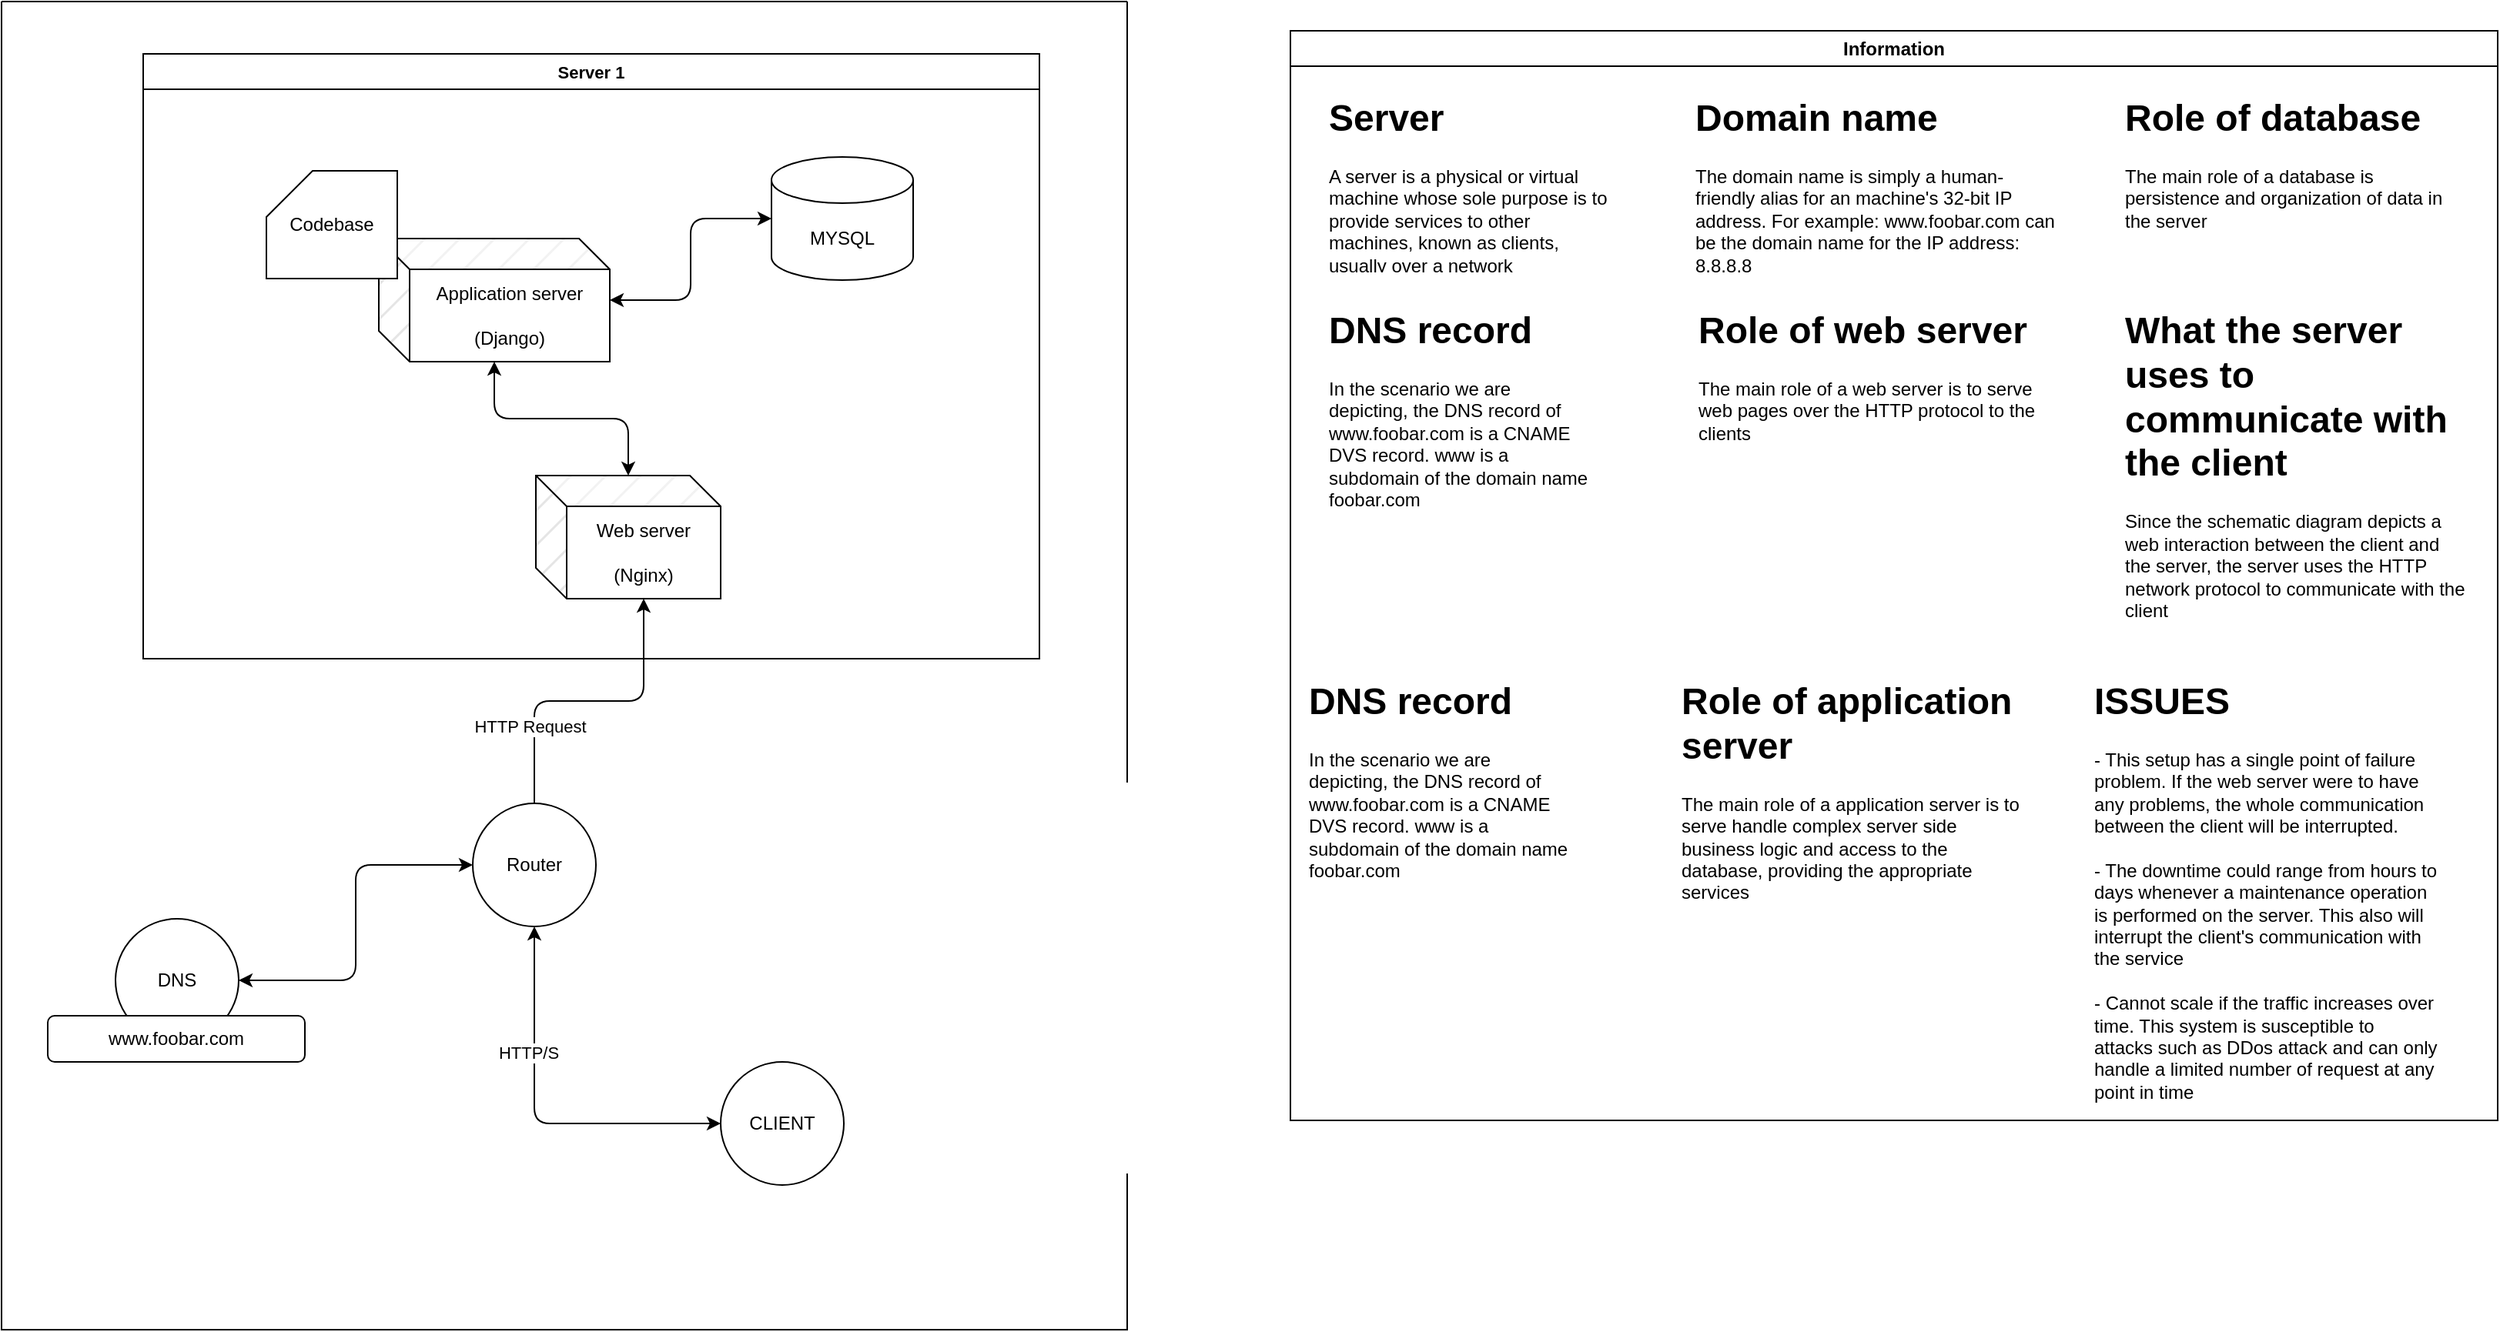 <mxfile compressed="true" version="21.1.1" type="github" pages="3"><diagram name="simple_web_stack" id="Zk0t-JC8fuV6y8V5xoAU"><mxGraphModel dx="880" dy="1581" grid="0" gridSize="10" guides="1" tooltips="1" connect="1" arrows="1" fold="1" page="1" pageScale="1" pageWidth="850" pageHeight="1100" math="0" shadow="0"><root><mxCell id="0"/><mxCell id="1" parent="0"/><mxCell id="9bGchT1JOsIv0tG_WcHA-78" value="Information" style="swimlane;whiteSpace=wrap;html=1;autosize=1;resizeWidth=0;resizeHeight=1;" parent="1" vertex="1"><mxGeometry x="938" y="-84" width="784" height="708" as="geometry"/></mxCell><mxCell id="9bGchT1JOsIv0tG_WcHA-79" value="&lt;h1&gt;Server&lt;/h1&gt;&lt;p&gt;A server is a physical or virtual machine whose sole purpose is to provide services to other machines, known as clients, usually over a network&lt;br&gt;&lt;/p&gt;" style="text;html=1;strokeColor=none;fillColor=none;spacing=5;spacingTop=-20;whiteSpace=wrap;overflow=hidden;rounded=0;" parent="9bGchT1JOsIv0tG_WcHA-78" vertex="1"><mxGeometry x="20" y="37" width="190" height="120" as="geometry"/></mxCell><mxCell id="9bGchT1JOsIv0tG_WcHA-80" value="&lt;h1&gt;Domain name&lt;br&gt;&lt;/h1&gt;&lt;p&gt;The domain name is simply a human-friendly alias for an machine's 32-bit IP address. For example: www.foobar.com can be the domain name for the IP address: 8.8.8.8&lt;br&gt;&lt;/p&gt;" style="text;html=1;strokeColor=none;fillColor=none;spacing=5;spacingTop=-20;whiteSpace=wrap;overflow=hidden;rounded=0;autosize=1;" parent="9bGchT1JOsIv0tG_WcHA-78" vertex="1"><mxGeometry x="258" y="37" width="245" height="120" as="geometry"/></mxCell><mxCell id="9bGchT1JOsIv0tG_WcHA-81" value="&lt;h1&gt;DNS record&lt;br&gt;&lt;/h1&gt;In the scenario we are depicting, the DNS record of www.foobar.com is a CNAME DVS record. www is a subdomain of the domain name foobar.com" style="text;html=1;strokeColor=none;fillColor=none;spacing=5;spacingTop=-20;whiteSpace=wrap;overflow=hidden;rounded=0;autosize=1;" parent="9bGchT1JOsIv0tG_WcHA-78" vertex="1"><mxGeometry x="20" y="175" width="179" height="146" as="geometry"/></mxCell><mxCell id="9bGchT1JOsIv0tG_WcHA-82" value="&lt;h1&gt;Role of web server&lt;br&gt;&lt;/h1&gt;The main role of a web server is to serve web pages over the HTTP protocol to the clients" style="text;html=1;strokeColor=none;fillColor=none;spacing=5;spacingTop=-20;whiteSpace=wrap;overflow=hidden;rounded=0;autosize=1;resizeHeight=1;" parent="9bGchT1JOsIv0tG_WcHA-78" vertex="1"><mxGeometry x="260" y="175" width="242" height="112" as="geometry"/></mxCell><mxCell id="9bGchT1JOsIv0tG_WcHA-83" value="&lt;h1&gt;DNS record&lt;br&gt;&lt;/h1&gt;In the scenario we are depicting, the DNS record of www.foobar.com is a CNAME DVS record. www is a subdomain of the domain name foobar.com" style="text;html=1;strokeColor=none;fillColor=none;spacing=5;spacingTop=-20;whiteSpace=wrap;overflow=hidden;rounded=0;autosize=1;" parent="9bGchT1JOsIv0tG_WcHA-78" vertex="1"><mxGeometry x="7" y="416" width="179" height="146" as="geometry"/></mxCell><mxCell id="9bGchT1JOsIv0tG_WcHA-84" value="&lt;h1&gt;Role of application server&lt;br&gt;&lt;/h1&gt;The main role of a application server is to serve handle complex server side business logic and access to the database, providing the appropriate services" style="text;html=1;strokeColor=none;fillColor=none;spacing=5;spacingTop=-20;whiteSpace=wrap;overflow=hidden;rounded=0;autosize=1;resizeHeight=1;fixedWidth=1;" parent="9bGchT1JOsIv0tG_WcHA-78" vertex="1"><mxGeometry x="249" y="416" width="231" height="158" as="geometry"/></mxCell><mxCell id="9bGchT1JOsIv0tG_WcHA-85" value="&lt;h1&gt;Role of database&lt;br&gt;&lt;/h1&gt;The main role of a database is persistence and organization of data in the server" style="text;html=1;strokeColor=none;fillColor=none;spacing=5;spacingTop=-20;whiteSpace=wrap;overflow=hidden;rounded=0;autosize=1;resizeHeight=1;fixedWidth=1;" parent="9bGchT1JOsIv0tG_WcHA-78" vertex="1"><mxGeometry x="537" y="37" width="231" height="100" as="geometry"/></mxCell><mxCell id="9bGchT1JOsIv0tG_WcHA-86" value="&lt;h1&gt;What the server uses to communicate with the client&lt;br&gt;&lt;/h1&gt;Since the schematic diagram depicts a web interaction between the client and the server, the server uses the HTTP network protocol to communicate with the client" style="text;html=1;strokeColor=none;fillColor=none;spacing=5;spacingTop=-20;whiteSpace=wrap;overflow=hidden;rounded=0;autosize=1;resizeHeight=1;fixedWidth=1;" parent="9bGchT1JOsIv0tG_WcHA-78" vertex="1"><mxGeometry x="537" y="175" width="231" height="215" as="geometry"/></mxCell><mxCell id="9bGchT1JOsIv0tG_WcHA-87" value="&lt;h1&gt;ISSUES&lt;br&gt;&lt;/h1&gt;&lt;div&gt;- This setup has a single point of failure problem. If the web server were to have any problems, the whole communication between the client will be interrupted.&lt;/div&gt;&lt;div&gt;&lt;br&gt;&lt;/div&gt;&lt;div&gt;- The downtime could range from hours to days whenever a maintenance operation is performed on the server. This also will interrupt the client's communication with the service&lt;/div&gt;&lt;div&gt;&lt;br&gt;&lt;/div&gt;&lt;div&gt;- Cannot scale if the traffic increases over time. This system is susceptible to attacks such as DDos attack and can only handle a limited number of request at any point in time&lt;br&gt;&lt;/div&gt;" style="text;html=1;strokeColor=none;fillColor=none;spacing=5;spacingTop=-20;whiteSpace=wrap;overflow=hidden;rounded=0;autosize=1;resizeHeight=1;fixedWidth=1;" parent="9bGchT1JOsIv0tG_WcHA-78" vertex="1"><mxGeometry x="517" y="416" width="231" height="287" as="geometry"/></mxCell><mxCell id="EEC7-VKyUUsiegIS-rsR-1" value="" style="swimlane;startSize=0;autosize=1;resizeWidth=1;resizeHeight=1;" parent="1" vertex="1"><mxGeometry x="101" y="-103" width="731" height="863" as="geometry"/></mxCell><mxCell id="EEC7-VKyUUsiegIS-rsR-2" value="" style="group" parent="EEC7-VKyUUsiegIS-rsR-1" vertex="1" connectable="0"><mxGeometry x="66" y="66" width="619" height="703" as="geometry"/></mxCell><mxCell id="pszhSUHn8kJoGB2AZ1gZ-8" style="edgeStyle=orthogonalEdgeStyle;shape=connector;rounded=1;orthogonalLoop=1;jettySize=auto;html=1;entryX=0;entryY=0;entryDx=70;entryDy=80;entryPerimeter=0;labelBackgroundColor=default;strokeColor=default;fontFamily=Helvetica;fontSize=11;fontColor=default;endArrow=classic;" parent="EEC7-VKyUUsiegIS-rsR-2" source="9bGchT1JOsIv0tG_WcHA-58" target="pszhSUHn8kJoGB2AZ1gZ-7" edge="1"><mxGeometry relative="1" as="geometry"/></mxCell><mxCell id="Y45E9UaRlxgGRHAY_6zK-2" value="HTTP Request" style="edgeLabel;html=1;align=center;verticalAlign=middle;resizable=0;points=[];fontSize=11;fontFamily=Helvetica;fontColor=default;" parent="pszhSUHn8kJoGB2AZ1gZ-8" vertex="1" connectable="0"><mxGeometry x="-0.507" y="3" relative="1" as="geometry"><mxPoint as="offset"/></mxGeometry></mxCell><mxCell id="9bGchT1JOsIv0tG_WcHA-58" value="Router" style="ellipse;whiteSpace=wrap;html=1;aspect=fixed;fillStyle=hatch;" parent="EEC7-VKyUUsiegIS-rsR-2" vertex="1"><mxGeometry x="240" y="455" width="80" height="80" as="geometry"/></mxCell><mxCell id="9bGchT1JOsIv0tG_WcHA-75" style="edgeStyle=orthogonalEdgeStyle;rounded=1;orthogonalLoop=1;jettySize=auto;html=1;exitX=1;exitY=0.5;exitDx=0;exitDy=0;entryX=0;entryY=0.5;entryDx=0;entryDy=0;startArrow=classic;startFill=1;" parent="EEC7-VKyUUsiegIS-rsR-2" source="9bGchT1JOsIv0tG_WcHA-59" target="9bGchT1JOsIv0tG_WcHA-58" edge="1"><mxGeometry relative="1" as="geometry"/></mxCell><mxCell id="9bGchT1JOsIv0tG_WcHA-59" value="DNS" style="ellipse;whiteSpace=wrap;html=1;aspect=fixed;fillStyle=hatch;" parent="EEC7-VKyUUsiegIS-rsR-2" vertex="1"><mxGeometry x="8" y="530" width="80" height="80" as="geometry"/></mxCell><mxCell id="9bGchT1JOsIv0tG_WcHA-76" value="" style="edgeStyle=orthogonalEdgeStyle;rounded=1;orthogonalLoop=1;jettySize=auto;html=1;startArrow=classic;startFill=1;" parent="EEC7-VKyUUsiegIS-rsR-2" source="9bGchT1JOsIv0tG_WcHA-63" target="9bGchT1JOsIv0tG_WcHA-58" edge="1"><mxGeometry relative="1" as="geometry"/></mxCell><mxCell id="Y45E9UaRlxgGRHAY_6zK-1" value="HTTP/S" style="edgeLabel;html=1;align=center;verticalAlign=middle;resizable=0;points=[];fontSize=11;fontFamily=Helvetica;fontColor=default;" parent="9bGchT1JOsIv0tG_WcHA-76" vertex="1" connectable="0"><mxGeometry x="0.342" y="4" relative="1" as="geometry"><mxPoint as="offset"/></mxGeometry></mxCell><mxCell id="9bGchT1JOsIv0tG_WcHA-63" value="CLIENT" style="ellipse;whiteSpace=wrap;html=1;aspect=fixed;fillStyle=solid;" parent="EEC7-VKyUUsiegIS-rsR-2" vertex="1"><mxGeometry x="401" y="623" width="80" height="80" as="geometry"/></mxCell><mxCell id="EEC7-VKyUUsiegIS-rsR-4" value="www.foobar.com" style="rounded=1;whiteSpace=wrap;html=1;" parent="EEC7-VKyUUsiegIS-rsR-2" vertex="1"><mxGeometry x="-36" y="593" width="167" height="30" as="geometry"/></mxCell><mxCell id="pszhSUHn8kJoGB2AZ1gZ-1" value="Server 1" style="swimlane;whiteSpace=wrap;html=1;fontFamily=Helvetica;fontSize=11;fontColor=default;" parent="EEC7-VKyUUsiegIS-rsR-2" vertex="1"><mxGeometry x="26" y="-32" width="582" height="393" as="geometry"/></mxCell><mxCell id="pszhSUHn8kJoGB2AZ1gZ-2" value="MYSQL" style="shape=cylinder3;whiteSpace=wrap;html=1;boundedLbl=1;backgroundOutline=1;size=15;fillStyle=solid;" parent="pszhSUHn8kJoGB2AZ1gZ-1" vertex="1"><mxGeometry x="408" y="67" width="92" height="80" as="geometry"/></mxCell><mxCell id="pszhSUHn8kJoGB2AZ1gZ-3" style="edgeStyle=orthogonalEdgeStyle;shape=connector;rounded=1;orthogonalLoop=1;jettySize=auto;html=1;labelBackgroundColor=default;strokeColor=default;fontFamily=Helvetica;fontSize=11;fontColor=default;endArrow=classic;startArrow=classic;startFill=1;" parent="pszhSUHn8kJoGB2AZ1gZ-1" source="pszhSUHn8kJoGB2AZ1gZ-4" target="pszhSUHn8kJoGB2AZ1gZ-2" edge="1"><mxGeometry relative="1" as="geometry"/></mxCell><mxCell id="pszhSUHn8kJoGB2AZ1gZ-4" value="&lt;div&gt;Application server&lt;br&gt;&lt;/div&gt;&lt;div&gt;&lt;br&gt;&lt;/div&gt;&lt;div&gt;(Django)&lt;br&gt;&lt;/div&gt;" style="shape=cube;whiteSpace=wrap;html=1;boundedLbl=1;backgroundOutline=1;darkOpacity=0.05;darkOpacity2=0.1;fillColor=default;fillStyle=hatch;" parent="pszhSUHn8kJoGB2AZ1gZ-1" vertex="1"><mxGeometry x="153" y="120" width="150" height="80" as="geometry"/></mxCell><mxCell id="pszhSUHn8kJoGB2AZ1gZ-5" value="Codebase" style="shape=card;whiteSpace=wrap;html=1;fillStyle=auto;" parent="pszhSUHn8kJoGB2AZ1gZ-1" vertex="1"><mxGeometry x="80" y="76" width="85" height="70" as="geometry"/></mxCell><mxCell id="pszhSUHn8kJoGB2AZ1gZ-6" style="edgeStyle=orthogonalEdgeStyle;shape=connector;rounded=1;orthogonalLoop=1;jettySize=auto;html=1;labelBackgroundColor=default;strokeColor=default;fontFamily=Helvetica;fontSize=11;fontColor=default;endArrow=classic;startArrow=classic;startFill=1;" parent="pszhSUHn8kJoGB2AZ1gZ-1" source="pszhSUHn8kJoGB2AZ1gZ-7" target="pszhSUHn8kJoGB2AZ1gZ-4" edge="1"><mxGeometry relative="1" as="geometry"/></mxCell><mxCell id="pszhSUHn8kJoGB2AZ1gZ-7" value="&lt;div&gt;Web server&lt;/div&gt;&lt;div&gt;&lt;br&gt;&lt;/div&gt;&lt;div&gt;(Nginx)&lt;br&gt;&lt;/div&gt;" style="shape=cube;whiteSpace=wrap;html=1;boundedLbl=1;backgroundOutline=1;darkOpacity=0.05;darkOpacity2=0.1;fillStyle=hatch;" parent="pszhSUHn8kJoGB2AZ1gZ-1" vertex="1"><mxGeometry x="255" y="274" width="120" height="80" as="geometry"/></mxCell></root></mxGraphModel></diagram><diagram id="3BLzwUbsLuuSNuG4D8NY" name="1-distributed_web_infrastructure"><mxGraphModel dx="5250" dy="3505" grid="0" gridSize="10" guides="0" tooltips="1" connect="1" arrows="1" fold="1" page="1" pageScale="1" pageWidth="850" pageHeight="1100" math="0" shadow="0"><root><mxCell id="0"/><mxCell id="1" parent="0"/><mxCell id="LgCvZeOGAzv5XyGxU_UT-30" value="Server " style="swimlane;horizontal=0;whiteSpace=wrap;html=1;rounded=1;autosize=1;rotatable=0;startSize=40;" parent="1" vertex="1"><mxGeometry x="-543" y="-555" width="1566" height="839" as="geometry"/></mxCell><mxCell id="LgCvZeOGAzv5XyGxU_UT-43" style="edgeStyle=orthogonalEdgeStyle;rounded=1;orthogonalLoop=1;jettySize=auto;html=1;exitX=0.5;exitY=0;exitDx=0;exitDy=0;entryX=0;entryY=0;entryDx=70;entryDy=80;entryPerimeter=0;startArrow=classic;startFill=1;dashed=1;strokeWidth=2;" parent="LgCvZeOGAzv5XyGxU_UT-30" source="LgCvZeOGAzv5XyGxU_UT-41" target="Qo4drJKKF6jJ4xhuQ-Ev-31" edge="1"><mxGeometry relative="1" as="geometry"><mxPoint x="1268.048" y="477" as="targetPoint"/></mxGeometry></mxCell><mxCell id="Qo4drJKKF6jJ4xhuQ-Ev-41" style="edgeStyle=orthogonalEdgeStyle;shape=connector;rounded=1;orthogonalLoop=1;jettySize=auto;html=1;entryX=0;entryY=0;entryDx=70;entryDy=80;entryPerimeter=0;labelBackgroundColor=default;strokeColor=default;fontFamily=Helvetica;fontSize=11;fontColor=default;endArrow=classic;strokeWidth=2;" parent="LgCvZeOGAzv5XyGxU_UT-30" source="LgCvZeOGAzv5XyGxU_UT-41" target="Qo4drJKKF6jJ4xhuQ-Ev-40" edge="1"><mxGeometry relative="1" as="geometry"/></mxCell><mxCell id="LgCvZeOGAzv5XyGxU_UT-41" value="Load balancer" style="swimlane;whiteSpace=wrap;html=1;" parent="LgCvZeOGAzv5XyGxU_UT-30" vertex="1"><mxGeometry x="745" y="651" width="200" height="122" as="geometry"/></mxCell><mxCell id="Qo4drJKKF6jJ4xhuQ-Ev-2" value="HAProxy" style="text;html=1;align=center;verticalAlign=middle;resizable=0;points=[];autosize=1;strokeColor=none;fillColor=none;fontSize=11;fontFamily=Helvetica;fontColor=default;" parent="LgCvZeOGAzv5XyGxU_UT-41" vertex="1"><mxGeometry x="58.5" y="57" width="61" height="25" as="geometry"/></mxCell><mxCell id="Qo4drJKKF6jJ4xhuQ-Ev-4" value="Secondary Server (Inactive)" style="swimlane;whiteSpace=wrap;html=1;fontFamily=Helvetica;fontSize=11;fontColor=default;" parent="LgCvZeOGAzv5XyGxU_UT-30" vertex="1"><mxGeometry x="902" y="97" width="582" height="393" as="geometry"/></mxCell><mxCell id="Qo4drJKKF6jJ4xhuQ-Ev-12" value="MYSQL" style="shape=cylinder3;whiteSpace=wrap;html=1;boundedLbl=1;backgroundOutline=1;size=15;" parent="Qo4drJKKF6jJ4xhuQ-Ev-4" vertex="1"><mxGeometry x="408" y="67" width="92" height="80" as="geometry"/></mxCell><mxCell id="Qo4drJKKF6jJ4xhuQ-Ev-33" style="edgeStyle=orthogonalEdgeStyle;shape=connector;rounded=1;orthogonalLoop=1;jettySize=auto;html=1;labelBackgroundColor=default;strokeColor=default;fontFamily=Helvetica;fontSize=11;fontColor=default;endArrow=classic;startArrow=classic;startFill=1;" parent="Qo4drJKKF6jJ4xhuQ-Ev-4" source="Qo4drJKKF6jJ4xhuQ-Ev-29" target="Qo4drJKKF6jJ4xhuQ-Ev-12" edge="1"><mxGeometry relative="1" as="geometry"/></mxCell><mxCell id="Qo4drJKKF6jJ4xhuQ-Ev-29" value="&lt;div&gt;Application server&lt;br&gt;&lt;/div&gt;" style="shape=cube;whiteSpace=wrap;html=1;boundedLbl=1;backgroundOutline=1;darkOpacity=0.05;darkOpacity2=0.1;" parent="Qo4drJKKF6jJ4xhuQ-Ev-4" vertex="1"><mxGeometry x="153" y="120" width="150" height="80" as="geometry"/></mxCell><mxCell id="Qo4drJKKF6jJ4xhuQ-Ev-30" value="Codebase" style="shape=card;whiteSpace=wrap;html=1;" parent="Qo4drJKKF6jJ4xhuQ-Ev-4" vertex="1"><mxGeometry x="80" y="76" width="85" height="70" as="geometry"/></mxCell><mxCell id="Qo4drJKKF6jJ4xhuQ-Ev-32" style="edgeStyle=orthogonalEdgeStyle;shape=connector;rounded=1;orthogonalLoop=1;jettySize=auto;html=1;labelBackgroundColor=default;strokeColor=default;fontFamily=Helvetica;fontSize=11;fontColor=default;endArrow=classic;startArrow=classic;startFill=1;" parent="Qo4drJKKF6jJ4xhuQ-Ev-4" source="Qo4drJKKF6jJ4xhuQ-Ev-31" target="Qo4drJKKF6jJ4xhuQ-Ev-29" edge="1"><mxGeometry relative="1" as="geometry"/></mxCell><mxCell id="Qo4drJKKF6jJ4xhuQ-Ev-31" value="&lt;div&gt;Web server&lt;/div&gt;" style="shape=cube;whiteSpace=wrap;html=1;boundedLbl=1;backgroundOutline=1;darkOpacity=0.05;darkOpacity2=0.1;" parent="Qo4drJKKF6jJ4xhuQ-Ev-4" vertex="1"><mxGeometry x="255" y="274" width="120" height="80" as="geometry"/></mxCell><mxCell id="Qo4drJKKF6jJ4xhuQ-Ev-34" value="Primary Server (Active)" style="swimlane;whiteSpace=wrap;html=1;fontFamily=Helvetica;fontSize=11;fontColor=default;startSize=23;" parent="LgCvZeOGAzv5XyGxU_UT-30" vertex="1"><mxGeometry x="106" y="83" width="582" height="393" as="geometry"/></mxCell><mxCell id="Qo4drJKKF6jJ4xhuQ-Ev-35" value="MYSQL" style="shape=cylinder3;whiteSpace=wrap;html=1;boundedLbl=1;backgroundOutline=1;size=15;fillStyle=solid;" parent="Qo4drJKKF6jJ4xhuQ-Ev-34" vertex="1"><mxGeometry x="408" y="67" width="92" height="80" as="geometry"/></mxCell><mxCell id="Qo4drJKKF6jJ4xhuQ-Ev-36" style="edgeStyle=orthogonalEdgeStyle;shape=connector;rounded=1;orthogonalLoop=1;jettySize=auto;html=1;labelBackgroundColor=default;strokeColor=default;fontFamily=Helvetica;fontSize=11;fontColor=default;endArrow=classic;startArrow=classic;startFill=1;" parent="Qo4drJKKF6jJ4xhuQ-Ev-34" source="Qo4drJKKF6jJ4xhuQ-Ev-37" target="Qo4drJKKF6jJ4xhuQ-Ev-35" edge="1"><mxGeometry relative="1" as="geometry"/></mxCell><mxCell id="Qo4drJKKF6jJ4xhuQ-Ev-37" value="&lt;div&gt;Application server&lt;br&gt;&lt;/div&gt;" style="shape=cube;whiteSpace=wrap;html=1;boundedLbl=1;backgroundOutline=1;darkOpacity=0.05;darkOpacity2=0.1;" parent="Qo4drJKKF6jJ4xhuQ-Ev-34" vertex="1"><mxGeometry x="153" y="120" width="150" height="80" as="geometry"/></mxCell><mxCell id="Qo4drJKKF6jJ4xhuQ-Ev-38" value="Codebase" style="shape=card;whiteSpace=wrap;html=1;fillStyle=solid;" parent="Qo4drJKKF6jJ4xhuQ-Ev-34" vertex="1"><mxGeometry x="80" y="76" width="85" height="70" as="geometry"/></mxCell><mxCell id="Qo4drJKKF6jJ4xhuQ-Ev-39" style="edgeStyle=orthogonalEdgeStyle;shape=connector;rounded=1;orthogonalLoop=1;jettySize=auto;html=1;labelBackgroundColor=default;strokeColor=default;fontFamily=Helvetica;fontSize=11;fontColor=default;endArrow=classic;startArrow=classic;startFill=1;" parent="Qo4drJKKF6jJ4xhuQ-Ev-34" source="Qo4drJKKF6jJ4xhuQ-Ev-40" target="Qo4drJKKF6jJ4xhuQ-Ev-37" edge="1"><mxGeometry relative="1" as="geometry"/></mxCell><mxCell id="Qo4drJKKF6jJ4xhuQ-Ev-40" value="&lt;div&gt;Web server&lt;/div&gt;" style="shape=cube;whiteSpace=wrap;html=1;boundedLbl=1;backgroundOutline=1;darkOpacity=0.05;darkOpacity2=0.1;fillStyle=hatch;" parent="Qo4drJKKF6jJ4xhuQ-Ev-34" vertex="1"><mxGeometry x="255" y="274" width="120" height="80" as="geometry"/></mxCell><mxCell id="wYdQzl1c6dJECem2Cj0M-4" style="edgeStyle=orthogonalEdgeStyle;shape=connector;rounded=1;orthogonalLoop=1;jettySize=auto;html=1;labelBackgroundColor=default;strokeColor=default;fontFamily=Helvetica;fontSize=11;fontColor=default;endArrow=classic;entryX=0.5;entryY=1;entryDx=0;entryDy=0;" parent="1" source="wYdQzl1c6dJECem2Cj0M-1" target="LgCvZeOGAzv5XyGxU_UT-41" edge="1"><mxGeometry relative="1" as="geometry"><mxPoint x="290" y="398" as="targetPoint"/></mxGeometry></mxCell><mxCell id="oEWqPdd-cIU6blDZEb1k-2" value="HTTP Request" style="edgeLabel;html=1;align=center;verticalAlign=middle;resizable=0;points=[];fontSize=11;fontFamily=Helvetica;fontColor=default;" parent="wYdQzl1c6dJECem2Cj0M-4" vertex="1" connectable="0"><mxGeometry x="-0.228" relative="1" as="geometry"><mxPoint as="offset"/></mxGeometry></mxCell><mxCell id="wYdQzl1c6dJECem2Cj0M-1" value="Router" style="ellipse;whiteSpace=wrap;html=1;aspect=fixed;fillStyle=hatch;" parent="1" vertex="1"><mxGeometry x="262" y="517" width="80" height="80" as="geometry"/></mxCell><mxCell id="wYdQzl1c6dJECem2Cj0M-7" style="edgeStyle=orthogonalEdgeStyle;shape=connector;rounded=1;orthogonalLoop=1;jettySize=auto;html=1;labelBackgroundColor=default;strokeColor=default;fontFamily=Helvetica;fontSize=11;fontColor=default;endArrow=classic;" parent="1" source="wYdQzl1c6dJECem2Cj0M-2" target="wYdQzl1c6dJECem2Cj0M-1" edge="1"><mxGeometry relative="1" as="geometry"><Array as="points"><mxPoint x="53" y="557"/></Array></mxGeometry></mxCell><mxCell id="oEWqPdd-cIU6blDZEb1k-1" value="DNS lookup" style="edgeLabel;html=1;align=center;verticalAlign=middle;resizable=0;points=[];fontSize=11;fontFamily=Helvetica;fontColor=default;" parent="wYdQzl1c6dJECem2Cj0M-7" vertex="1" connectable="0"><mxGeometry x="0.174" relative="1" as="geometry"><mxPoint as="offset"/></mxGeometry></mxCell><mxCell id="wYdQzl1c6dJECem2Cj0M-2" value="DNS" style="ellipse;whiteSpace=wrap;html=1;aspect=fixed;fillStyle=hatch;" parent="1" vertex="1"><mxGeometry x="13" y="681" width="80" height="80" as="geometry"/></mxCell><mxCell id="wYdQzl1c6dJECem2Cj0M-6" style="edgeStyle=orthogonalEdgeStyle;shape=connector;rounded=1;orthogonalLoop=1;jettySize=auto;html=1;entryX=0.5;entryY=1;entryDx=0;entryDy=0;labelBackgroundColor=default;strokeColor=default;fontFamily=Helvetica;fontSize=11;fontColor=default;endArrow=classic;" parent="1" source="wYdQzl1c6dJECem2Cj0M-3" target="wYdQzl1c6dJECem2Cj0M-1" edge="1"><mxGeometry relative="1" as="geometry"/></mxCell><mxCell id="vxOTQO6jhj09wczFw2kP-1" value="HTTP/S" style="edgeLabel;html=1;align=center;verticalAlign=middle;resizable=0;points=[];fontSize=11;fontFamily=Helvetica;fontColor=default;" parent="wYdQzl1c6dJECem2Cj0M-6" vertex="1" connectable="0"><mxGeometry x="0.09" y="-1" relative="1" as="geometry"><mxPoint y="-1" as="offset"/></mxGeometry></mxCell><mxCell id="wYdQzl1c6dJECem2Cj0M-3" value="CLIENT" style="ellipse;whiteSpace=wrap;html=1;aspect=fixed;" parent="1" vertex="1"><mxGeometry x="406" y="774" width="80" height="80" as="geometry"/></mxCell><mxCell id="Qo4drJKKF6jJ4xhuQ-Ev-1" value="www.foobar.com" style="rounded=1;whiteSpace=wrap;html=1;" parent="1" vertex="1"><mxGeometry x="-30.5" y="746" width="167" height="30" as="geometry"/></mxCell><mxCell id="Qo4drJKKF6jJ4xhuQ-Ev-3" value="Information" style="swimlane;whiteSpace=wrap;html=1;fontFamily=Helvetica;fontSize=11;fontColor=default;" parent="1" vertex="1"><mxGeometry x="1110" y="-543" width="710" height="1144" as="geometry"/></mxCell><mxCell id="Qo4drJKKF6jJ4xhuQ-Ev-26" value="&lt;div&gt;In this schema diagram, I added two servers, each with a database (MYSQL),&amp;nbsp; web server (Nginx), application server (Django) with a code base. I added a load balancer (HAproxy) to programmatically distribute the network traffic between the servers in a manner that ensures an optimal distribution of work load on each server at a point in time. I have setup a Active-passive load balancing strategy.&lt;br&gt;&lt;/div&gt;&lt;div&gt;&lt;br&gt;&lt;/div&gt;&lt;div&gt;For a start, in this simple setup, I am deploying the predictive scheduling strategy for the load balancer. This is because, I am deploying a database cluster, where one of the server is a primary or master and the other is a replicate set of the database. The second server (secondary) is a slave that serves as a fail-safe server for the primary server. Should there be an issues with the primary server, using the predictive load balancing strategy, the load will be directed to the secondary server&lt;/div&gt;&lt;div&gt;&lt;br&gt;&lt;/div&gt;&lt;div&gt;In this setup, there are no firewall and no SSL certificates to protect the client. So this setup is susceptible to attacks such as man-in-the-middle attack. Also since there's no monitoring, if something were to happen to any of the servers, since we are deploying the predictive load balancing strategy, the load balancer will redirect traffic to the other server, but it will be difficult for us to know when this happens unless the server is checked.&lt;/div&gt;&lt;div&gt;&lt;br&gt;&lt;/div&gt;&lt;div&gt;An advantage of this setup is that there is an improvement made in handling the single point of failure problem. This is true for the server using the load balancer and also for the database, which is a cluster. The cluster is a Master-slave setup, hence the secondary database hold redundant data and keeps in sync with the primary database, acting as a fail-safe should any issue occur&lt;br&gt;&lt;/div&gt;&lt;div&gt;&lt;br&gt;&lt;/div&gt;&lt;div&gt;&lt;br&gt;&lt;/div&gt;" style="text;html=1;strokeColor=none;fillColor=none;align=left;verticalAlign=top;whiteSpace=wrap;rounded=0;fontSize=11;fontFamily=Helvetica;fontColor=default;" parent="Qo4drJKKF6jJ4xhuQ-Ev-3" vertex="1"><mxGeometry x="54" y="94" width="526" height="402" as="geometry"/></mxCell></root></mxGraphModel></diagram><diagram id="RCLEH1GKG6hdiH_qZmEE" name="Page-3"><mxGraphModel dx="4633" dy="2703" grid="0" gridSize="10" guides="1" tooltips="1" connect="1" arrows="1" fold="1" page="1" pageScale="1" pageWidth="850" pageHeight="1100" math="0" shadow="0"><root><mxCell id="0"/><mxCell id="1" parent="0"/><mxCell id="Ge9n5VmUjWLiK9dXp7rB-1" value="mo" style="swimlane;horizontal=0;whiteSpace=wrap;html=1;rounded=1;autosize=1;rotatable=0;startSize=40;" vertex="1" parent="1"><mxGeometry x="-945" y="-718" width="1939" height="939" as="geometry"/></mxCell><mxCell id="Ge9n5VmUjWLiK9dXp7rB-2" style="edgeStyle=orthogonalEdgeStyle;rounded=1;orthogonalLoop=1;jettySize=auto;html=1;exitX=0.5;exitY=0;exitDx=0;exitDy=0;entryX=0;entryY=0;entryDx=70;entryDy=80;entryPerimeter=0;startArrow=classic;startFill=1;dashed=1;strokeWidth=2;" edge="1" parent="Ge9n5VmUjWLiK9dXp7rB-1" source="Ge9n5VmUjWLiK9dXp7rB-4" target="Ge9n5VmUjWLiK9dXp7rB-12"><mxGeometry relative="1" as="geometry"><mxPoint x="1268.048" y="477" as="targetPoint"/></mxGeometry></mxCell><mxCell id="Ge9n5VmUjWLiK9dXp7rB-47" style="edgeStyle=orthogonalEdgeStyle;rounded=1;orthogonalLoop=1;jettySize=auto;html=1;entryX=0;entryY=0;entryDx=70;entryDy=80;entryPerimeter=0;strokeWidth=2;" edge="1" parent="Ge9n5VmUjWLiK9dXp7rB-1" source="Ge9n5VmUjWLiK9dXp7rB-4" target="Ge9n5VmUjWLiK9dXp7rB-38"><mxGeometry relative="1" as="geometry"/></mxCell><mxCell id="Ge9n5VmUjWLiK9dXp7rB-4" value="Load balancer" style="swimlane;whiteSpace=wrap;html=1;fillStyle=hatch;" vertex="1" parent="Ge9n5VmUjWLiK9dXp7rB-1"><mxGeometry x="845" y="817" width="200" height="122" as="geometry"/></mxCell><mxCell id="Ge9n5VmUjWLiK9dXp7rB-5" value="HAProxy" style="text;html=1;align=center;verticalAlign=middle;resizable=0;points=[];autosize=1;strokeColor=none;fillColor=none;fontSize=11;fontFamily=Helvetica;fontColor=default;" vertex="1" parent="Ge9n5VmUjWLiK9dXp7rB-4"><mxGeometry x="58.5" y="57" width="61" height="25" as="geometry"/></mxCell><mxCell id="Ge9n5VmUjWLiK9dXp7rB-6" value="Secondary Server (Inactive)" style="swimlane;whiteSpace=wrap;html=1;fontFamily=Helvetica;fontSize=11;fontColor=default;" vertex="1" parent="Ge9n5VmUjWLiK9dXp7rB-1"><mxGeometry x="690" y="97" width="582" height="393" as="geometry"/></mxCell><mxCell id="Ge9n5VmUjWLiK9dXp7rB-7" value="MYSQL" style="shape=cylinder3;whiteSpace=wrap;html=1;boundedLbl=1;backgroundOutline=1;size=15;" vertex="1" parent="Ge9n5VmUjWLiK9dXp7rB-6"><mxGeometry x="408" y="67" width="92" height="80" as="geometry"/></mxCell><mxCell id="Ge9n5VmUjWLiK9dXp7rB-8" style="edgeStyle=orthogonalEdgeStyle;shape=connector;rounded=1;orthogonalLoop=1;jettySize=auto;html=1;labelBackgroundColor=default;strokeColor=default;fontFamily=Helvetica;fontSize=11;fontColor=default;endArrow=classic;startArrow=classic;startFill=1;" edge="1" parent="Ge9n5VmUjWLiK9dXp7rB-6" source="Ge9n5VmUjWLiK9dXp7rB-9" target="Ge9n5VmUjWLiK9dXp7rB-7"><mxGeometry relative="1" as="geometry"/></mxCell><mxCell id="Ge9n5VmUjWLiK9dXp7rB-9" value="&lt;div&gt;Application server&lt;br&gt;&lt;/div&gt;" style="shape=cube;whiteSpace=wrap;html=1;boundedLbl=1;backgroundOutline=1;darkOpacity=0.05;darkOpacity2=0.1;" vertex="1" parent="Ge9n5VmUjWLiK9dXp7rB-6"><mxGeometry x="153" y="120" width="150" height="80" as="geometry"/></mxCell><mxCell id="Ge9n5VmUjWLiK9dXp7rB-10" value="Codebase" style="shape=card;whiteSpace=wrap;html=1;" vertex="1" parent="Ge9n5VmUjWLiK9dXp7rB-6"><mxGeometry x="80" y="76" width="85" height="70" as="geometry"/></mxCell><mxCell id="Ge9n5VmUjWLiK9dXp7rB-11" style="edgeStyle=orthogonalEdgeStyle;shape=connector;rounded=1;orthogonalLoop=1;jettySize=auto;html=1;labelBackgroundColor=default;strokeColor=default;fontFamily=Helvetica;fontSize=11;fontColor=default;endArrow=classic;startArrow=classic;startFill=1;" edge="1" parent="Ge9n5VmUjWLiK9dXp7rB-6" source="Ge9n5VmUjWLiK9dXp7rB-12" target="Ge9n5VmUjWLiK9dXp7rB-9"><mxGeometry relative="1" as="geometry"/></mxCell><mxCell id="Ge9n5VmUjWLiK9dXp7rB-12" value="&lt;div&gt;Web server&lt;/div&gt;" style="shape=cube;whiteSpace=wrap;html=1;boundedLbl=1;backgroundOutline=1;darkOpacity=0.05;darkOpacity2=0.1;" vertex="1" parent="Ge9n5VmUjWLiK9dXp7rB-6"><mxGeometry x="255" y="274" width="120" height="80" as="geometry"/></mxCell><mxCell id="Ge9n5VmUjWLiK9dXp7rB-32" value="Primary Server (Active)" style="swimlane;whiteSpace=wrap;html=1;fontFamily=Helvetica;fontSize=11;fontColor=default;startSize=23;" vertex="1" parent="Ge9n5VmUjWLiK9dXp7rB-1"><mxGeometry x="68" y="84" width="582" height="411" as="geometry"/></mxCell><mxCell id="Ge9n5VmUjWLiK9dXp7rB-33" value="MYSQL" style="shape=cylinder3;whiteSpace=wrap;html=1;boundedLbl=1;backgroundOutline=1;size=15;fillStyle=solid;" vertex="1" parent="Ge9n5VmUjWLiK9dXp7rB-32"><mxGeometry x="408" y="67" width="92" height="80" as="geometry"/></mxCell><mxCell id="Ge9n5VmUjWLiK9dXp7rB-34" style="edgeStyle=orthogonalEdgeStyle;shape=connector;rounded=1;orthogonalLoop=1;jettySize=auto;html=1;labelBackgroundColor=default;strokeColor=default;fontFamily=Helvetica;fontSize=11;fontColor=default;endArrow=classic;startArrow=classic;startFill=1;" edge="1" parent="Ge9n5VmUjWLiK9dXp7rB-32" source="Ge9n5VmUjWLiK9dXp7rB-35" target="Ge9n5VmUjWLiK9dXp7rB-33"><mxGeometry relative="1" as="geometry"/></mxCell><mxCell id="Ge9n5VmUjWLiK9dXp7rB-35" value="&lt;div&gt;Application server&lt;br&gt;&lt;/div&gt;" style="shape=cube;whiteSpace=wrap;html=1;boundedLbl=1;backgroundOutline=1;darkOpacity=0.05;darkOpacity2=0.1;" vertex="1" parent="Ge9n5VmUjWLiK9dXp7rB-32"><mxGeometry x="153" y="120" width="150" height="80" as="geometry"/></mxCell><mxCell id="Ge9n5VmUjWLiK9dXp7rB-36" value="Codebase" style="shape=card;whiteSpace=wrap;html=1;fillStyle=solid;" vertex="1" parent="Ge9n5VmUjWLiK9dXp7rB-32"><mxGeometry x="80" y="76" width="85" height="70" as="geometry"/></mxCell><mxCell id="Ge9n5VmUjWLiK9dXp7rB-37" style="edgeStyle=orthogonalEdgeStyle;shape=connector;rounded=1;orthogonalLoop=1;jettySize=auto;html=1;labelBackgroundColor=default;strokeColor=default;fontFamily=Helvetica;fontSize=11;fontColor=default;endArrow=classic;startArrow=classic;startFill=1;" edge="1" parent="Ge9n5VmUjWLiK9dXp7rB-32" source="Ge9n5VmUjWLiK9dXp7rB-38" target="Ge9n5VmUjWLiK9dXp7rB-35"><mxGeometry relative="1" as="geometry"/></mxCell><mxCell id="Ge9n5VmUjWLiK9dXp7rB-38" value="&lt;div&gt;Web server&lt;/div&gt;" style="shape=cube;whiteSpace=wrap;html=1;boundedLbl=1;backgroundOutline=1;darkOpacity=0.05;darkOpacity2=0.1;fillStyle=hatch;" vertex="1" parent="Ge9n5VmUjWLiK9dXp7rB-32"><mxGeometry x="255" y="274" width="120" height="80" as="geometry"/></mxCell><mxCell id="Ge9n5VmUjWLiK9dXp7rB-3" style="edgeStyle=orthogonalEdgeStyle;shape=connector;rounded=1;orthogonalLoop=1;jettySize=auto;html=1;entryX=0;entryY=0;entryDx=70;entryDy=80;entryPerimeter=0;labelBackgroundColor=default;strokeColor=default;fontFamily=Helvetica;fontSize=11;fontColor=default;endArrow=classic;strokeWidth=2;" edge="1" parent="Ge9n5VmUjWLiK9dXp7rB-1" source="Ge9n5VmUjWLiK9dXp7rB-4" target="Ge9n5VmUjWLiK9dXp7rB-45"><mxGeometry relative="1" as="geometry"><mxPoint x="1077.0" y="635" as="targetPoint"/></mxGeometry></mxCell><mxCell id="Ge9n5VmUjWLiK9dXp7rB-39" value="Primary Server (Active)" style="swimlane;whiteSpace=wrap;html=1;fontFamily=Helvetica;fontSize=11;fontColor=default;startSize=23;" vertex="1" parent="Ge9n5VmUjWLiK9dXp7rB-1"><mxGeometry x="1292" y="89" width="582" height="393" as="geometry"/></mxCell><mxCell id="Ge9n5VmUjWLiK9dXp7rB-40" value="MYSQL" style="shape=cylinder3;whiteSpace=wrap;html=1;boundedLbl=1;backgroundOutline=1;size=15;fillStyle=solid;" vertex="1" parent="Ge9n5VmUjWLiK9dXp7rB-39"><mxGeometry x="408" y="67" width="92" height="80" as="geometry"/></mxCell><mxCell id="Ge9n5VmUjWLiK9dXp7rB-41" style="edgeStyle=orthogonalEdgeStyle;shape=connector;rounded=1;orthogonalLoop=1;jettySize=auto;html=1;labelBackgroundColor=default;strokeColor=default;fontFamily=Helvetica;fontSize=11;fontColor=default;endArrow=classic;startArrow=classic;startFill=1;" edge="1" parent="Ge9n5VmUjWLiK9dXp7rB-39" source="Ge9n5VmUjWLiK9dXp7rB-42" target="Ge9n5VmUjWLiK9dXp7rB-40"><mxGeometry relative="1" as="geometry"/></mxCell><mxCell id="Ge9n5VmUjWLiK9dXp7rB-42" value="&lt;div&gt;Application server&lt;br&gt;&lt;/div&gt;" style="shape=cube;whiteSpace=wrap;html=1;boundedLbl=1;backgroundOutline=1;darkOpacity=0.05;darkOpacity2=0.1;" vertex="1" parent="Ge9n5VmUjWLiK9dXp7rB-39"><mxGeometry x="153" y="120" width="150" height="80" as="geometry"/></mxCell><mxCell id="Ge9n5VmUjWLiK9dXp7rB-43" value="Codebase" style="shape=card;whiteSpace=wrap;html=1;fillStyle=solid;" vertex="1" parent="Ge9n5VmUjWLiK9dXp7rB-39"><mxGeometry x="80" y="76" width="85" height="70" as="geometry"/></mxCell><mxCell id="Ge9n5VmUjWLiK9dXp7rB-44" style="edgeStyle=orthogonalEdgeStyle;shape=connector;rounded=1;orthogonalLoop=1;jettySize=auto;html=1;labelBackgroundColor=default;strokeColor=default;fontFamily=Helvetica;fontSize=11;fontColor=default;endArrow=classic;startArrow=classic;startFill=1;" edge="1" parent="Ge9n5VmUjWLiK9dXp7rB-39" source="Ge9n5VmUjWLiK9dXp7rB-45" target="Ge9n5VmUjWLiK9dXp7rB-42"><mxGeometry relative="1" as="geometry"/></mxCell><mxCell id="Ge9n5VmUjWLiK9dXp7rB-45" value="&lt;div&gt;Web server&lt;/div&gt;" style="shape=cube;whiteSpace=wrap;html=1;boundedLbl=1;backgroundOutline=1;darkOpacity=0.05;darkOpacity2=0.1;fillStyle=hatch;" vertex="1" parent="Ge9n5VmUjWLiK9dXp7rB-39"><mxGeometry x="255" y="274" width="120" height="80" as="geometry"/></mxCell><mxCell id="Ge9n5VmUjWLiK9dXp7rB-48" value="Firewall 1" style="swimlane;whiteSpace=wrap;html=1;" vertex="1" parent="Ge9n5VmUjWLiK9dXp7rB-1"><mxGeometry x="316" y="520" width="152" height="110" as="geometry"/></mxCell><mxCell id="Ge9n5VmUjWLiK9dXp7rB-50" value="Firewall 2" style="swimlane;whiteSpace=wrap;html=1;startSize=23;" vertex="1" parent="Ge9n5VmUjWLiK9dXp7rB-1"><mxGeometry x="934" y="520" width="152" height="110" as="geometry"/></mxCell><mxCell id="Ge9n5VmUjWLiK9dXp7rB-51" value="Firewall 3" style="swimlane;whiteSpace=wrap;html=1;" vertex="1" parent="Ge9n5VmUjWLiK9dXp7rB-1"><mxGeometry x="1542" y="520" width="152" height="110" as="geometry"/></mxCell><mxCell id="Ge9n5VmUjWLiK9dXp7rB-20" style="edgeStyle=orthogonalEdgeStyle;shape=connector;rounded=1;orthogonalLoop=1;jettySize=auto;html=1;labelBackgroundColor=default;strokeColor=default;fontFamily=Helvetica;fontSize=11;fontColor=default;endArrow=classic;entryX=0.5;entryY=1;entryDx=0;entryDy=0;" edge="1" parent="1" source="Ge9n5VmUjWLiK9dXp7rB-22" target="Ge9n5VmUjWLiK9dXp7rB-4"><mxGeometry relative="1" as="geometry"><mxPoint x="290" y="398" as="targetPoint"/></mxGeometry></mxCell><mxCell id="Ge9n5VmUjWLiK9dXp7rB-21" value="HTTP Request" style="edgeLabel;html=1;align=center;verticalAlign=middle;resizable=0;points=[];fontSize=11;fontFamily=Helvetica;fontColor=default;" vertex="1" connectable="0" parent="Ge9n5VmUjWLiK9dXp7rB-20"><mxGeometry x="-0.228" relative="1" as="geometry"><mxPoint as="offset"/></mxGeometry></mxCell><mxCell id="Ge9n5VmUjWLiK9dXp7rB-22" value="Router" style="ellipse;whiteSpace=wrap;html=1;aspect=fixed;fillStyle=hatch;" vertex="1" parent="1"><mxGeometry x="-40" y="589" width="80" height="80" as="geometry"/></mxCell><mxCell id="Ge9n5VmUjWLiK9dXp7rB-23" style="edgeStyle=orthogonalEdgeStyle;shape=connector;rounded=1;orthogonalLoop=1;jettySize=auto;html=1;labelBackgroundColor=default;strokeColor=default;fontFamily=Helvetica;fontSize=11;fontColor=default;endArrow=classic;" edge="1" parent="1" source="Ge9n5VmUjWLiK9dXp7rB-25" target="Ge9n5VmUjWLiK9dXp7rB-22"><mxGeometry relative="1" as="geometry"><Array as="points"><mxPoint x="-249" y="629"/></Array></mxGeometry></mxCell><mxCell id="Ge9n5VmUjWLiK9dXp7rB-24" value="DNS lookup" style="edgeLabel;html=1;align=center;verticalAlign=middle;resizable=0;points=[];fontSize=11;fontFamily=Helvetica;fontColor=default;" vertex="1" connectable="0" parent="Ge9n5VmUjWLiK9dXp7rB-23"><mxGeometry x="0.174" relative="1" as="geometry"><mxPoint as="offset"/></mxGeometry></mxCell><mxCell id="Ge9n5VmUjWLiK9dXp7rB-25" value="DNS" style="ellipse;whiteSpace=wrap;html=1;aspect=fixed;fillStyle=hatch;" vertex="1" parent="1"><mxGeometry x="-289" y="753" width="80" height="80" as="geometry"/></mxCell><mxCell id="Ge9n5VmUjWLiK9dXp7rB-26" style="edgeStyle=orthogonalEdgeStyle;shape=connector;rounded=1;orthogonalLoop=1;jettySize=auto;html=1;entryX=0.5;entryY=1;entryDx=0;entryDy=0;labelBackgroundColor=default;strokeColor=default;fontFamily=Helvetica;fontSize=11;fontColor=default;endArrow=classic;" edge="1" parent="1" source="Ge9n5VmUjWLiK9dXp7rB-28" target="Ge9n5VmUjWLiK9dXp7rB-22"><mxGeometry relative="1" as="geometry"/></mxCell><mxCell id="Ge9n5VmUjWLiK9dXp7rB-27" value="HTTP/S" style="edgeLabel;html=1;align=center;verticalAlign=middle;resizable=0;points=[];fontSize=11;fontFamily=Helvetica;fontColor=default;" vertex="1" connectable="0" parent="Ge9n5VmUjWLiK9dXp7rB-26"><mxGeometry x="0.09" y="-1" relative="1" as="geometry"><mxPoint y="-1" as="offset"/></mxGeometry></mxCell><mxCell id="Ge9n5VmUjWLiK9dXp7rB-28" value="CLIENT" style="ellipse;whiteSpace=wrap;html=1;aspect=fixed;" vertex="1" parent="1"><mxGeometry x="204" y="686" width="80" height="80" as="geometry"/></mxCell><mxCell id="Ge9n5VmUjWLiK9dXp7rB-29" value="www.foobar.com" style="rounded=1;whiteSpace=wrap;html=1;" vertex="1" parent="1"><mxGeometry x="-332.5" y="813" width="167" height="30" as="geometry"/></mxCell><mxCell id="Ge9n5VmUjWLiK9dXp7rB-30" value="Information" style="swimlane;whiteSpace=wrap;html=1;fontFamily=Helvetica;fontSize=11;fontColor=default;" vertex="1" parent="1"><mxGeometry x="1110" y="-543" width="710" height="1144" as="geometry"/></mxCell><mxCell id="Ge9n5VmUjWLiK9dXp7rB-31" value="&lt;div&gt;In this schema diagram, I added two servers, each with a database (MYSQL),&amp;nbsp; web server (Nginx), application server (Django) with a code base. I added a load balancer (HAproxy) to programmatically distribute the network traffic between the servers in a manner that ensures an optimal distribution of work load on each server at a point in time. I have setup a Active-passive load balancing strategy.&lt;br&gt;&lt;/div&gt;&lt;div&gt;&lt;br&gt;&lt;/div&gt;&lt;div&gt;For a start, in this simple setup, I am deploying the predictive scheduling strategy for the load balancer. This is because, I am deploying a database cluster, where one of the server is a primary or master and the other is a replicate set of the database. The second server (secondary) is a slave that serves as a fail-safe server for the primary server. Should there be an issues with the primary server, using the predictive load balancing strategy, the load will be directed to the secondary server&lt;/div&gt;&lt;div&gt;&lt;br&gt;&lt;/div&gt;&lt;div&gt;In this setup, there are no firewall and no SSL certificates to protect the client. So this setup is susceptible to attacks such as man-in-the-middle attack. Also since there's no monitoring, if something were to happen to any of the servers, since we are deploying the predictive load balancing strategy, the load balancer will redirect traffic to the other server, but it will be difficult for us to know when this happens unless the server is checked.&lt;/div&gt;&lt;div&gt;&lt;br&gt;&lt;/div&gt;&lt;div&gt;An advantage of this setup is that there is an improvement made in handling the single point of failure problem. This is true for the server using the load balancer and also for the database, which is a cluster. The cluster is a Master-slave setup, hence the secondary database hold redundant data and keeps in sync with the primary database, acting as a fail-safe should any issue occur&lt;br&gt;&lt;/div&gt;&lt;div&gt;&lt;br&gt;&lt;/div&gt;&lt;div&gt;&lt;br&gt;&lt;/div&gt;" style="text;html=1;strokeColor=none;fillColor=none;align=left;verticalAlign=top;whiteSpace=wrap;rounded=0;fontSize=11;fontFamily=Helvetica;fontColor=default;" vertex="1" parent="Ge9n5VmUjWLiK9dXp7rB-30"><mxGeometry x="54" y="94" width="526" height="402" as="geometry"/></mxCell><mxCell id="Ge9n5VmUjWLiK9dXp7rB-52" value="SSL" style="swimlane;whiteSpace=wrap;html=1;fillStyle=hatch;" vertex="1" parent="1"><mxGeometry x="-81" y="304" width="152" height="110" as="geometry"/></mxCell><mxCell id="Ge9n5VmUjWLiK9dXp7rB-58" style="edgeStyle=orthogonalEdgeStyle;rounded=1;orthogonalLoop=1;jettySize=auto;html=1;entryX=0.5;entryY=0;entryDx=0;entryDy=0;" edge="1" parent="1" source="Ge9n5VmUjWLiK9dXp7rB-53" target="Ge9n5VmUjWLiK9dXp7rB-32"><mxGeometry relative="1" as="geometry"/></mxCell><mxCell id="Ge9n5VmUjWLiK9dXp7rB-53" value="" style="image;aspect=fixed;html=1;points=[];align=center;fontSize=12;image=img/lib/azure2/monitor/SAP_Azure_Monitor.svg;" vertex="1" parent="1"><mxGeometry x="-541" y="-975" width="70" height="56.0" as="geometry"/></mxCell><mxCell id="Ge9n5VmUjWLiK9dXp7rB-57" style="edgeStyle=orthogonalEdgeStyle;rounded=0;orthogonalLoop=1;jettySize=auto;html=1;entryX=0.5;entryY=0;entryDx=0;entryDy=0;" edge="1" parent="1" source="Ge9n5VmUjWLiK9dXp7rB-54" target="Ge9n5VmUjWLiK9dXp7rB-6"><mxGeometry relative="1" as="geometry"/></mxCell><mxCell id="Ge9n5VmUjWLiK9dXp7rB-54" value="" style="image;aspect=fixed;html=1;points=[];align=center;fontSize=12;image=img/lib/azure2/monitor/SAP_Azure_Monitor.svg;" vertex="1" parent="1"><mxGeometry x="-19" y="-975" width="70" height="56.0" as="geometry"/></mxCell><mxCell id="Ge9n5VmUjWLiK9dXp7rB-56" style="edgeStyle=orthogonalEdgeStyle;rounded=1;orthogonalLoop=1;jettySize=auto;html=1;" edge="1" parent="1" source="Ge9n5VmUjWLiK9dXp7rB-55" target="Ge9n5VmUjWLiK9dXp7rB-39"><mxGeometry relative="1" as="geometry"/></mxCell><mxCell id="Ge9n5VmUjWLiK9dXp7rB-55" value="" style="image;aspect=fixed;html=1;points=[];align=center;fontSize=12;image=img/lib/azure2/monitor/SAP_Azure_Monitor.svg;" vertex="1" parent="1"><mxGeometry x="503" y="-987" width="70" height="56.0" as="geometry"/></mxCell></root></mxGraphModel></diagram></mxfile>